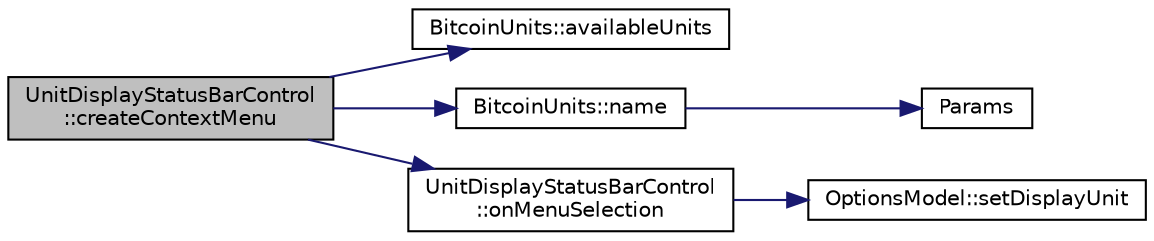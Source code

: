 digraph "UnitDisplayStatusBarControl::createContextMenu"
{
  edge [fontname="Helvetica",fontsize="10",labelfontname="Helvetica",labelfontsize="10"];
  node [fontname="Helvetica",fontsize="10",shape=record];
  rankdir="LR";
  Node8 [label="UnitDisplayStatusBarControl\l::createContextMenu",height=0.2,width=0.4,color="black", fillcolor="grey75", style="filled", fontcolor="black"];
  Node8 -> Node9 [color="midnightblue",fontsize="10",style="solid",fontname="Helvetica"];
  Node9 [label="BitcoinUnits::availableUnits",height=0.2,width=0.4,color="black", fillcolor="white", style="filled",URL="$class_bitcoin_units.html#acb8409daeca006436380f69b4ad4903a",tooltip="Get list of units, for drop-down box. "];
  Node8 -> Node10 [color="midnightblue",fontsize="10",style="solid",fontname="Helvetica"];
  Node10 [label="BitcoinUnits::name",height=0.2,width=0.4,color="black", fillcolor="white", style="filled",URL="$class_bitcoin_units.html#a4cf46136434ed30728608e67e90a9cbe",tooltip="Short name. "];
  Node10 -> Node11 [color="midnightblue",fontsize="10",style="solid",fontname="Helvetica"];
  Node11 [label="Params",height=0.2,width=0.4,color="black", fillcolor="white", style="filled",URL="$chainparams_8cpp.html#ace5c5b706d71a324a417dd2db394fd4a",tooltip="Return the currently selected parameters. "];
  Node8 -> Node12 [color="midnightblue",fontsize="10",style="solid",fontname="Helvetica"];
  Node12 [label="UnitDisplayStatusBarControl\l::onMenuSelection",height=0.2,width=0.4,color="black", fillcolor="white", style="filled",URL="$class_unit_display_status_bar_control.html#a8989bed2d30e0e376046356adc216a12",tooltip="Tells underlying optionsModel to update its current display unit. "];
  Node12 -> Node13 [color="midnightblue",fontsize="10",style="solid",fontname="Helvetica"];
  Node13 [label="OptionsModel::setDisplayUnit",height=0.2,width=0.4,color="black", fillcolor="white", style="filled",URL="$class_options_model.html#a42efacc748130848acc20247a7ed4617",tooltip="Updates current unit in memory, settings and emits displayUnitChanged(newUnit) signal. "];
}
